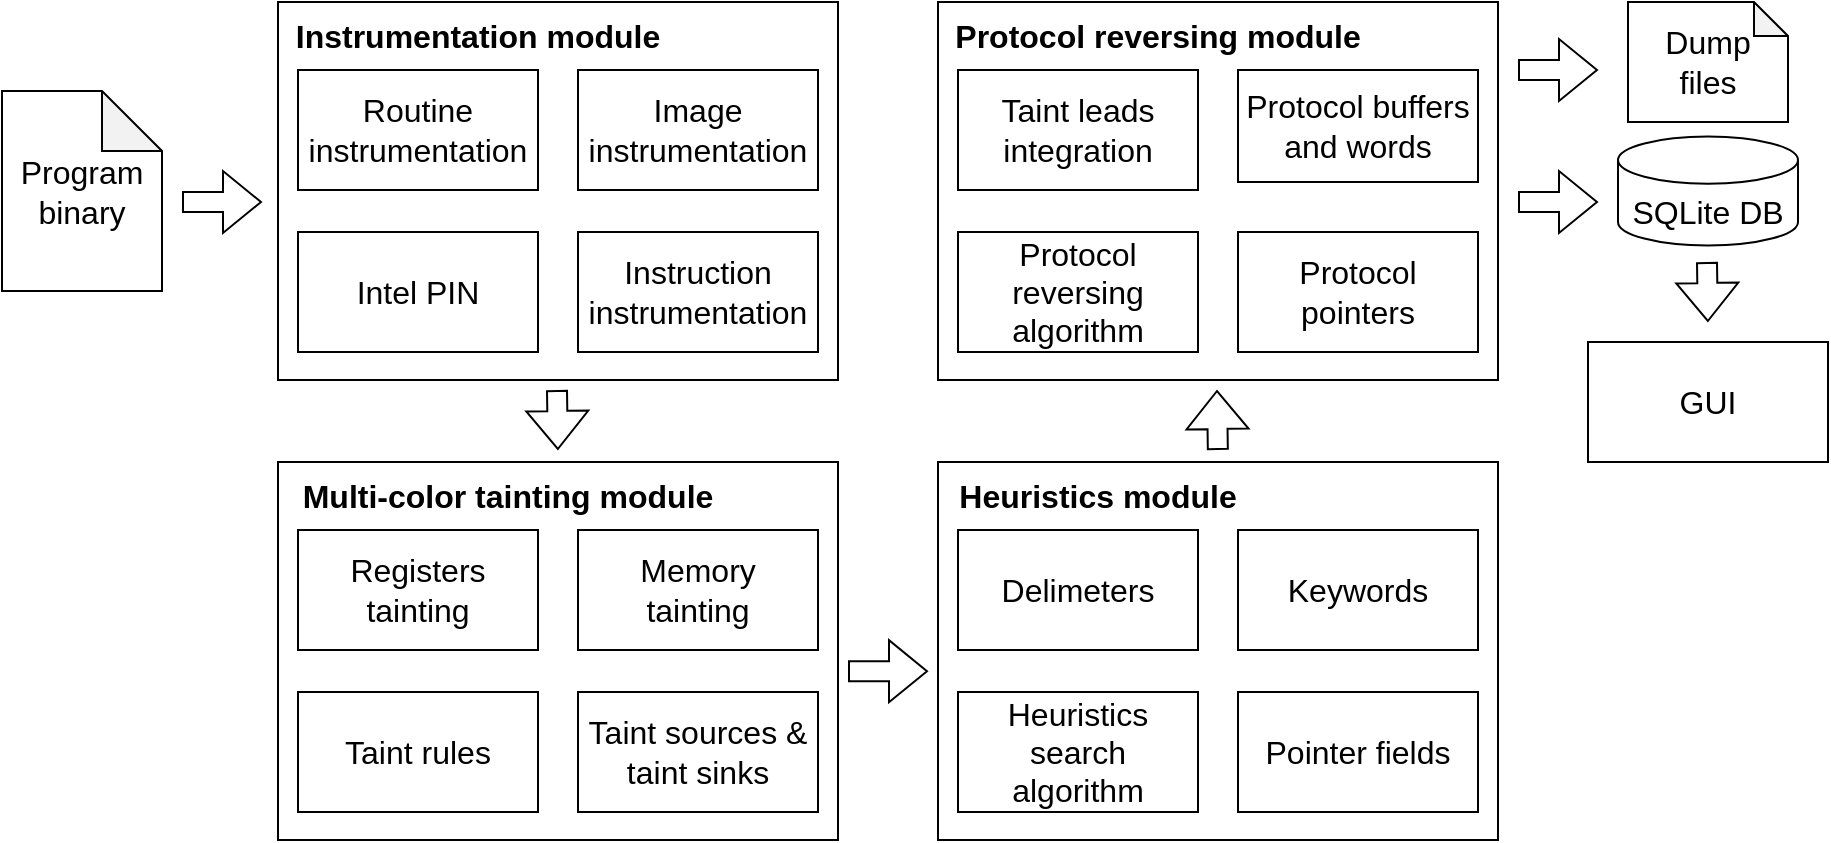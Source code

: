 <mxfile version="20.6.2" type="device"><diagram id="3NANUr7r_LaxRgeCmy7G" name="Page-1"><mxGraphModel dx="1024" dy="604" grid="1" gridSize="10" guides="1" tooltips="1" connect="1" arrows="1" fold="1" page="1" pageScale="1" pageWidth="850" pageHeight="1100" math="0" shadow="0"><root><mxCell id="0"/><mxCell id="1" parent="0"/><mxCell id="5lDWxo-B-wcbtpB_nvfx-8" value="" style="rounded=0;whiteSpace=wrap;html=1;" vertex="1" parent="1"><mxGeometry x="240" y="120" width="280" height="189" as="geometry"/></mxCell><mxCell id="5lDWxo-B-wcbtpB_nvfx-2" value="&lt;font style=&quot;font-size: 16px;&quot;&gt;Program binary&lt;/font&gt;" style="shape=note;whiteSpace=wrap;html=1;backgroundOutline=1;darkOpacity=0.05;" vertex="1" parent="1"><mxGeometry x="102" y="164.5" width="80" height="100" as="geometry"/></mxCell><mxCell id="5lDWxo-B-wcbtpB_nvfx-4" value="Intel PIN" style="rounded=0;whiteSpace=wrap;html=1;fontSize=16;" vertex="1" parent="1"><mxGeometry x="250" y="235" width="120" height="60" as="geometry"/></mxCell><mxCell id="5lDWxo-B-wcbtpB_nvfx-9" value="" style="shape=flexArrow;endArrow=classic;html=1;rounded=0;" edge="1" parent="1"><mxGeometry width="50" height="50" relative="1" as="geometry"><mxPoint x="192" y="220" as="sourcePoint"/><mxPoint x="232" y="220" as="targetPoint"/></mxGeometry></mxCell><mxCell id="5lDWxo-B-wcbtpB_nvfx-10" value="Instruction instrumentation" style="rounded=0;whiteSpace=wrap;html=1;fontSize=16;" vertex="1" parent="1"><mxGeometry x="390" y="235" width="120" height="60" as="geometry"/></mxCell><mxCell id="5lDWxo-B-wcbtpB_nvfx-11" value="Routine instrumentation" style="rounded=0;whiteSpace=wrap;html=1;fontSize=16;" vertex="1" parent="1"><mxGeometry x="250" y="154" width="120" height="60" as="geometry"/></mxCell><mxCell id="5lDWxo-B-wcbtpB_nvfx-12" value="Image instrumentation" style="rounded=0;whiteSpace=wrap;html=1;fontSize=16;" vertex="1" parent="1"><mxGeometry x="390" y="154" width="120" height="60" as="geometry"/></mxCell><mxCell id="5lDWxo-B-wcbtpB_nvfx-15" value="&lt;font style=&quot;font-size: 16px;&quot;&gt;&lt;b&gt;Instrumentation module&lt;/b&gt;&lt;/font&gt;" style="text;html=1;strokeColor=none;fillColor=none;align=center;verticalAlign=middle;whiteSpace=wrap;rounded=0;" vertex="1" parent="1"><mxGeometry x="240" y="122" width="200" height="30" as="geometry"/></mxCell><mxCell id="5lDWxo-B-wcbtpB_nvfx-16" value="" style="rounded=0;whiteSpace=wrap;html=1;" vertex="1" parent="1"><mxGeometry x="240" y="350" width="280" height="189" as="geometry"/></mxCell><mxCell id="5lDWxo-B-wcbtpB_nvfx-17" value="Taint rules" style="rounded=0;whiteSpace=wrap;html=1;fontSize=16;" vertex="1" parent="1"><mxGeometry x="250" y="465" width="120" height="60" as="geometry"/></mxCell><mxCell id="5lDWxo-B-wcbtpB_nvfx-18" value="Taint sources &amp;amp; taint sinks" style="rounded=0;whiteSpace=wrap;html=1;fontSize=16;" vertex="1" parent="1"><mxGeometry x="390" y="465" width="120" height="60" as="geometry"/></mxCell><mxCell id="5lDWxo-B-wcbtpB_nvfx-19" value="Registers tainting" style="rounded=0;whiteSpace=wrap;html=1;fontSize=16;" vertex="1" parent="1"><mxGeometry x="250" y="384" width="120" height="60" as="geometry"/></mxCell><mxCell id="5lDWxo-B-wcbtpB_nvfx-20" value="Memory&lt;br&gt;tainting" style="rounded=0;whiteSpace=wrap;html=1;fontSize=16;" vertex="1" parent="1"><mxGeometry x="390" y="384" width="120" height="60" as="geometry"/></mxCell><mxCell id="5lDWxo-B-wcbtpB_nvfx-21" value="&lt;font style=&quot;font-size: 16px;&quot;&gt;&lt;b&gt;Multi-color tainting module&lt;/b&gt;&lt;/font&gt;" style="text;html=1;strokeColor=none;fillColor=none;align=center;verticalAlign=middle;whiteSpace=wrap;rounded=0;" vertex="1" parent="1"><mxGeometry x="240" y="352" width="230" height="30" as="geometry"/></mxCell><mxCell id="5lDWxo-B-wcbtpB_nvfx-22" value="" style="shape=flexArrow;endArrow=classic;html=1;rounded=0;" edge="1" parent="1"><mxGeometry width="50" height="50" relative="1" as="geometry"><mxPoint x="379.5" y="314" as="sourcePoint"/><mxPoint x="379.92" y="344" as="targetPoint"/></mxGeometry></mxCell><mxCell id="5lDWxo-B-wcbtpB_nvfx-23" value="" style="rounded=0;whiteSpace=wrap;html=1;" vertex="1" parent="1"><mxGeometry x="570" y="350" width="280" height="189" as="geometry"/></mxCell><mxCell id="5lDWxo-B-wcbtpB_nvfx-24" value="Heuristics search algorithm" style="rounded=0;whiteSpace=wrap;html=1;fontSize=16;" vertex="1" parent="1"><mxGeometry x="580" y="465" width="120" height="60" as="geometry"/></mxCell><mxCell id="5lDWxo-B-wcbtpB_nvfx-25" value="" style="shape=flexArrow;endArrow=classic;html=1;rounded=0;" edge="1" parent="1"><mxGeometry width="50" height="50" relative="1" as="geometry"><mxPoint x="525" y="454.58" as="sourcePoint"/><mxPoint x="565" y="454.58" as="targetPoint"/></mxGeometry></mxCell><mxCell id="5lDWxo-B-wcbtpB_nvfx-26" value="Pointer fields" style="rounded=0;whiteSpace=wrap;html=1;fontSize=16;" vertex="1" parent="1"><mxGeometry x="720" y="465" width="120" height="60" as="geometry"/></mxCell><mxCell id="5lDWxo-B-wcbtpB_nvfx-27" value="Delimeters" style="rounded=0;whiteSpace=wrap;html=1;fontSize=16;" vertex="1" parent="1"><mxGeometry x="580" y="384" width="120" height="60" as="geometry"/></mxCell><mxCell id="5lDWxo-B-wcbtpB_nvfx-28" value="Keywords" style="rounded=0;whiteSpace=wrap;html=1;fontSize=16;" vertex="1" parent="1"><mxGeometry x="720" y="384" width="120" height="60" as="geometry"/></mxCell><mxCell id="5lDWxo-B-wcbtpB_nvfx-29" value="&lt;font style=&quot;font-size: 16px;&quot;&gt;&lt;b&gt;Heuristics module&lt;/b&gt;&lt;/font&gt;" style="text;html=1;strokeColor=none;fillColor=none;align=center;verticalAlign=middle;whiteSpace=wrap;rounded=0;" vertex="1" parent="1"><mxGeometry x="570" y="352" width="160" height="30" as="geometry"/></mxCell><mxCell id="5lDWxo-B-wcbtpB_nvfx-30" value="" style="rounded=0;whiteSpace=wrap;html=1;" vertex="1" parent="1"><mxGeometry x="570" y="120" width="280" height="189" as="geometry"/></mxCell><mxCell id="5lDWxo-B-wcbtpB_nvfx-31" value="Protocol reversing algorithm" style="rounded=0;whiteSpace=wrap;html=1;fontSize=16;" vertex="1" parent="1"><mxGeometry x="580" y="235" width="120" height="60" as="geometry"/></mxCell><mxCell id="5lDWxo-B-wcbtpB_nvfx-32" value="Protocol pointers" style="rounded=0;whiteSpace=wrap;html=1;fontSize=16;" vertex="1" parent="1"><mxGeometry x="720" y="235" width="120" height="60" as="geometry"/></mxCell><mxCell id="5lDWxo-B-wcbtpB_nvfx-33" value="Taint leads integration" style="rounded=0;whiteSpace=wrap;html=1;fontSize=16;" vertex="1" parent="1"><mxGeometry x="580" y="154" width="120" height="60" as="geometry"/></mxCell><mxCell id="5lDWxo-B-wcbtpB_nvfx-34" value="Protocol buffers and words" style="rounded=0;whiteSpace=wrap;html=1;fontSize=16;" vertex="1" parent="1"><mxGeometry x="720" y="154" width="120" height="56" as="geometry"/></mxCell><mxCell id="5lDWxo-B-wcbtpB_nvfx-35" value="&lt;font style=&quot;font-size: 16px;&quot;&gt;&lt;b&gt;Protocol reversing module&lt;/b&gt;&lt;/font&gt;" style="text;html=1;strokeColor=none;fillColor=none;align=center;verticalAlign=middle;whiteSpace=wrap;rounded=0;" vertex="1" parent="1"><mxGeometry x="570" y="122" width="220" height="30" as="geometry"/></mxCell><mxCell id="5lDWxo-B-wcbtpB_nvfx-36" value="" style="shape=flexArrow;endArrow=classic;html=1;rounded=0;" edge="1" parent="1"><mxGeometry width="50" height="50" relative="1" as="geometry"><mxPoint x="709.92" y="344" as="sourcePoint"/><mxPoint x="709.5" y="314" as="targetPoint"/></mxGeometry></mxCell><mxCell id="5lDWxo-B-wcbtpB_nvfx-37" value="" style="shape=flexArrow;endArrow=classic;html=1;rounded=0;" edge="1" parent="1"><mxGeometry width="50" height="50" relative="1" as="geometry"><mxPoint x="860" y="220.0" as="sourcePoint"/><mxPoint x="900" y="220.0" as="targetPoint"/></mxGeometry></mxCell><mxCell id="5lDWxo-B-wcbtpB_nvfx-39" value="SQLite DB" style="shape=cylinder3;whiteSpace=wrap;html=1;boundedLbl=1;backgroundOutline=1;size=11.8;fontSize=16;" vertex="1" parent="1"><mxGeometry x="910" y="187.25" width="90" height="54.5" as="geometry"/></mxCell><mxCell id="5lDWxo-B-wcbtpB_nvfx-40" value="" style="shape=flexArrow;endArrow=classic;html=1;rounded=0;" edge="1" parent="1"><mxGeometry width="50" height="50" relative="1" as="geometry"><mxPoint x="860" y="154" as="sourcePoint"/><mxPoint x="900" y="154" as="targetPoint"/></mxGeometry></mxCell><mxCell id="5lDWxo-B-wcbtpB_nvfx-42" value="Dump &lt;br&gt;files" style="shape=note;whiteSpace=wrap;html=1;backgroundOutline=1;darkOpacity=0.05;fontSize=16;size=17;" vertex="1" parent="1"><mxGeometry x="915" y="120" width="80" height="60" as="geometry"/></mxCell><mxCell id="5lDWxo-B-wcbtpB_nvfx-43" value="GUI" style="rounded=0;whiteSpace=wrap;html=1;fontSize=16;" vertex="1" parent="1"><mxGeometry x="895" y="290" width="120" height="60" as="geometry"/></mxCell><mxCell id="5lDWxo-B-wcbtpB_nvfx-45" value="" style="shape=flexArrow;endArrow=classic;html=1;rounded=0;" edge="1" parent="1"><mxGeometry width="50" height="50" relative="1" as="geometry"><mxPoint x="954.5" y="250" as="sourcePoint"/><mxPoint x="954.92" y="280" as="targetPoint"/></mxGeometry></mxCell></root></mxGraphModel></diagram></mxfile>